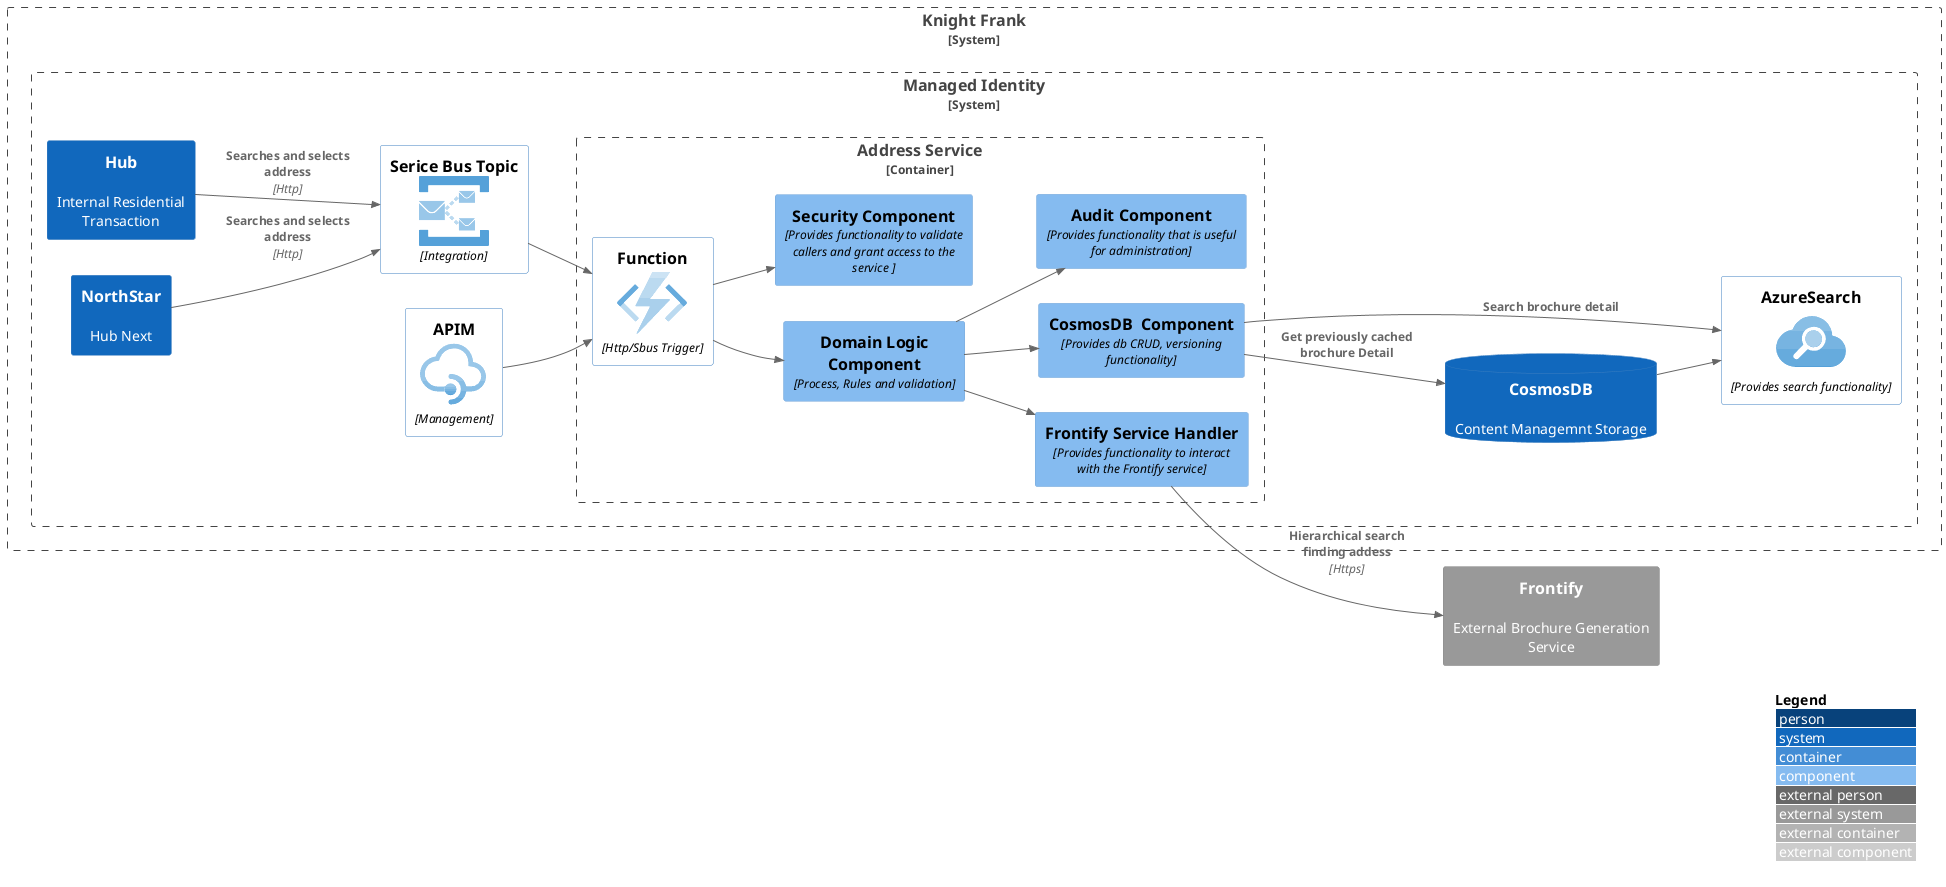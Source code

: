 @startuml System
!include <C4/C4_Component>
!include <azure/AzureCommon>
!include <azure/Compute/AzureFunction>
!include <azure/Web/AzureAPIManagement>
!include <azure/Integration/AzureServiceBusTopic>
!include <azure/Web/AzureSearch>

LAYOUT_WITH_LEGEND()
LAYOUT_LEFT_RIGHT()

AddElementTag("microService", $shape=EightSidedShape(), $fontColor="white", $legendText="micro service\neight sided")
AddElementTag("storage", $shape=RoundedBoxShape(), $fontColor="white")


System_Boundary(c1, "Knight Frank") {
    System_Boundary(auth, "Managed Identity") {
        System(hub, "Hub", "Internal Residential Transaction")
        System(ns, "NorthStar", "Hub Next")   

        AzureAPIManagement(apim, "APIM", "Management")
        AzureServiceBusTopic(sbus, "Serice Bus Topic", "Integration")
        Container_Boundary(app, "Address Service", "Allows users to read address information", $tags = "microService") {
            AzureFunction(aFunc, "Function", "Http/Sbus Trigger")
            Component(compDom, "Domain Logic Component", "Process, Rules and validation")
            Component(compSec, "Security Component", "Provides functionality to validate callers and grant access to the service ")
            Component(compCosmos, "CosmosDB  Component", "Provides db CRUD, versioning functionality")            
            Component(compFrontify, "Frontify Service Handler", "Provides functionality to interact with the Frontify service")
            Component(compAudit, "Audit Component", "Provides functionality that is useful for administration")
        }
        SystemDb(cosmos, "CosmosDB", "Content Managemnt Storage", $tags = "storage")
        AzureSearch(search, "AzureSearch", "Provides search functionality")
    }
}

System_Ext(extFrontify, "Frontify", "External Brochure Generation Service")

Rel(hub, sbus, "Searches and selects address", "Http")
Rel(ns, sbus, "Searches and selects address", "Http")

Rel(apim, aFunc, "")
Rel(sbus, aFunc, "")

Rel(aFunc, compDom, "")
Rel(aFunc, compSec, "")
Rel(compDom, compCosmos, "")
Rel(compDom, compFrontify, "")
Rel(compDom, compAudit, "")

Rel(compCosmos, cosmos, "Get previously cached brochure Detail")
Rel(compCosmos, search, "Search brochure detail")
Rel(cosmos, search, "")
Rel(compFrontify, extFrontify, "Hierarchical search finding addess", "Https")

@enduml
